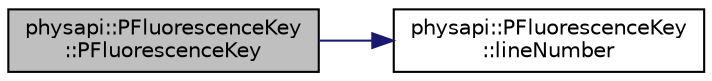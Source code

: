 digraph "physapi::PFluorescenceKey::PFluorescenceKey"
{
 // LATEX_PDF_SIZE
  edge [fontname="Helvetica",fontsize="10",labelfontname="Helvetica",labelfontsize="10"];
  node [fontname="Helvetica",fontsize="10",shape=record];
  rankdir="LR";
  Node1 [label="physapi::PFluorescenceKey\l::PFluorescenceKey",height=0.2,width=0.4,color="black", fillcolor="grey75", style="filled", fontcolor="black",tooltip=" "];
  Node1 -> Node2 [color="midnightblue",fontsize="10",style="solid",fontname="Helvetica"];
  Node2 [label="physapi::PFluorescenceKey\l::lineNumber",height=0.2,width=0.4,color="black", fillcolor="white", style="filled",URL="$classphysapi_1_1_p_fluorescence_key.html#a80fc5451fefd9e44d494900910c969d3",tooltip=" "];
}
